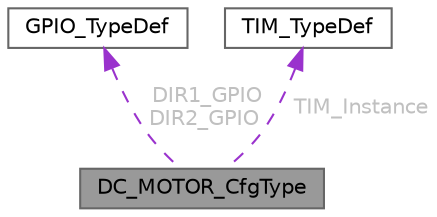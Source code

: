 digraph "DC_MOTOR_CfgType"
{
 // LATEX_PDF_SIZE
  bgcolor="transparent";
  edge [fontname=Helvetica,fontsize=10,labelfontname=Helvetica,labelfontsize=10];
  node [fontname=Helvetica,fontsize=10,shape=box,height=0.2,width=0.4];
  Node1 [id="Node000001",label="DC_MOTOR_CfgType",height=0.2,width=0.4,color="gray40", fillcolor="grey60", style="filled", fontcolor="black",tooltip=" "];
  Node2 -> Node1 [id="edge1_Node000001_Node000002",dir="back",color="darkorchid3",style="dashed",tooltip=" ",label=" DIR1_GPIO\nDIR2_GPIO",fontcolor="grey" ];
  Node2 [id="Node000002",label="GPIO_TypeDef",height=0.2,width=0.4,color="gray40", fillcolor="white", style="filled",URL="$struct_g_p_i_o___type_def.html",tooltip="General Purpose I/O."];
  Node3 -> Node1 [id="edge2_Node000001_Node000003",dir="back",color="darkorchid3",style="dashed",tooltip=" ",label=" TIM_Instance",fontcolor="grey" ];
  Node3 [id="Node000003",label="TIM_TypeDef",height=0.2,width=0.4,color="gray40", fillcolor="white", style="filled",URL="$struct_t_i_m___type_def.html",tooltip="TIM."];
}
